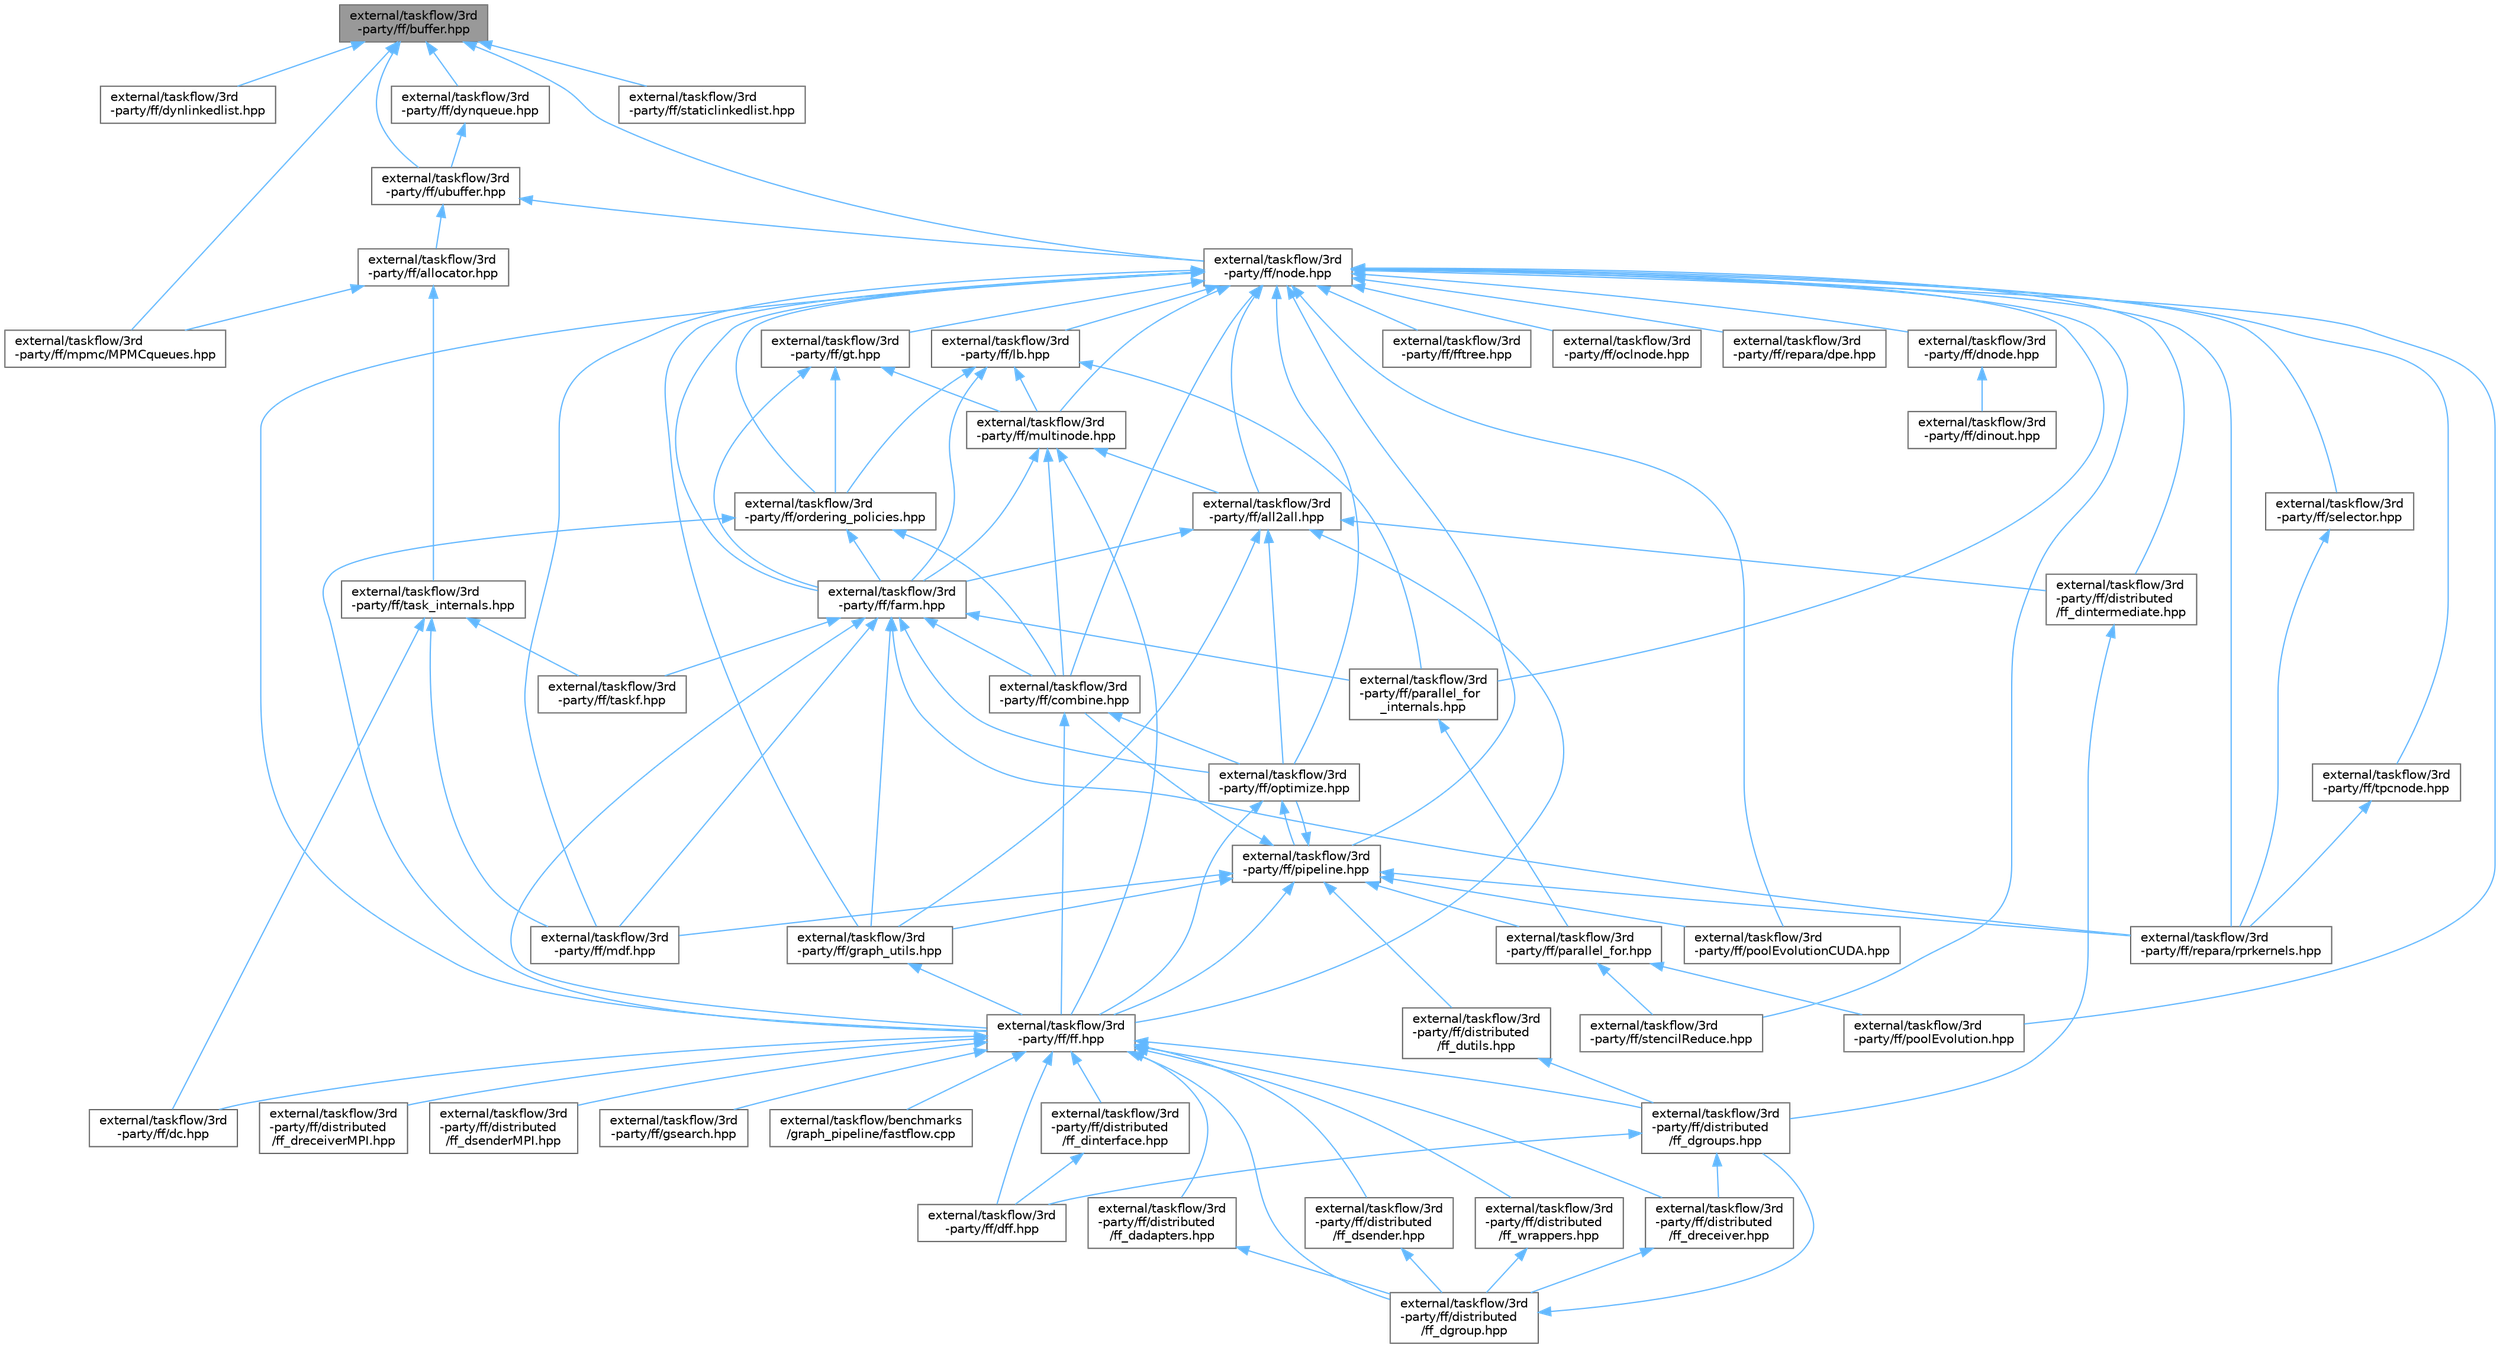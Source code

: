 digraph "external/taskflow/3rd-party/ff/buffer.hpp"
{
 // LATEX_PDF_SIZE
  bgcolor="transparent";
  edge [fontname=Helvetica,fontsize=10,labelfontname=Helvetica,labelfontsize=10];
  node [fontname=Helvetica,fontsize=10,shape=box,height=0.2,width=0.4];
  Node1 [id="Node000001",label="external/taskflow/3rd\l-party/ff/buffer.hpp",height=0.2,width=0.4,color="gray40", fillcolor="grey60", style="filled", fontcolor="black",tooltip="This file contains the definition of the bounded SPSC channel buffer used in FastFlow"];
  Node1 -> Node2 [id="edge109_Node000001_Node000002",dir="back",color="steelblue1",style="solid",tooltip=" "];
  Node2 [id="Node000002",label="external/taskflow/3rd\l-party/ff/dynlinkedlist.hpp",height=0.2,width=0.4,color="grey40", fillcolor="white", style="filled",URL="$dynlinkedlist_8hpp.html",tooltip="Dynamic linked list Single-Writer Single-Reader unbounded queue. Not currently used."];
  Node1 -> Node3 [id="edge110_Node000001_Node000003",dir="back",color="steelblue1",style="solid",tooltip=" "];
  Node3 [id="Node000003",label="external/taskflow/3rd\l-party/ff/dynqueue.hpp",height=0.2,width=0.4,color="grey40", fillcolor="white", style="filled",URL="$dynqueue_8hpp.html",tooltip="Implementation of a dynamic queue. Not currently used."];
  Node3 -> Node4 [id="edge111_Node000003_Node000004",dir="back",color="steelblue1",style="solid",tooltip=" "];
  Node4 [id="Node000004",label="external/taskflow/3rd\l-party/ff/ubuffer.hpp",height=0.2,width=0.4,color="grey40", fillcolor="white", style="filled",URL="$ubuffer_8hpp.html",tooltip="This file contains the definition of the unbounded SWSR circular buffer used in FastFlow"];
  Node4 -> Node5 [id="edge112_Node000004_Node000005",dir="back",color="steelblue1",style="solid",tooltip=" "];
  Node5 [id="Node000005",label="external/taskflow/3rd\l-party/ff/allocator.hpp",height=0.2,width=0.4,color="grey40", fillcolor="white", style="filled",URL="$allocator_8hpp.html",tooltip="Implementations of the FastFlow's lock-free allocator."];
  Node5 -> Node6 [id="edge113_Node000005_Node000006",dir="back",color="steelblue1",style="solid",tooltip=" "];
  Node6 [id="Node000006",label="external/taskflow/3rd\l-party/ff/mpmc/MPMCqueues.hpp",height=0.2,width=0.4,color="grey40", fillcolor="white", style="filled",URL="$_m_p_m_cqueues_8hpp.html",tooltip="This file contains several MPMC queue implementations. Not currently used."];
  Node5 -> Node7 [id="edge114_Node000005_Node000007",dir="back",color="steelblue1",style="solid",tooltip=" "];
  Node7 [id="Node000007",label="external/taskflow/3rd\l-party/ff/task_internals.hpp",height=0.2,width=0.4,color="grey40", fillcolor="white", style="filled",URL="$task__internals_8hpp.html",tooltip="Internal classes and helping functions for tasks management."];
  Node7 -> Node8 [id="edge115_Node000007_Node000008",dir="back",color="steelblue1",style="solid",tooltip=" "];
  Node8 [id="Node000008",label="external/taskflow/3rd\l-party/ff/dc.hpp",height=0.2,width=0.4,color="grey40", fillcolor="white", style="filled",URL="$dc_8hpp.html",tooltip=" "];
  Node7 -> Node9 [id="edge116_Node000007_Node000009",dir="back",color="steelblue1",style="solid",tooltip=" "];
  Node9 [id="Node000009",label="external/taskflow/3rd\l-party/ff/mdf.hpp",height=0.2,width=0.4,color="grey40", fillcolor="white", style="filled",URL="$mdf_8hpp.html",tooltip="This file implements the macro dataflow pattern."];
  Node7 -> Node10 [id="edge117_Node000007_Node000010",dir="back",color="steelblue1",style="solid",tooltip=" "];
  Node10 [id="Node000010",label="external/taskflow/3rd\l-party/ff/taskf.hpp",height=0.2,width=0.4,color="grey40", fillcolor="white", style="filled",URL="$taskf_8hpp.html",tooltip="This file implements a task parallel pattern whose tasks are functions."];
  Node4 -> Node11 [id="edge118_Node000004_Node000011",dir="back",color="steelblue1",style="solid",tooltip=" "];
  Node11 [id="Node000011",label="external/taskflow/3rd\l-party/ff/node.hpp",height=0.2,width=0.4,color="grey40", fillcolor="white", style="filled",URL="$node_8hpp.html",tooltip="FastFlow ff_node"];
  Node11 -> Node12 [id="edge119_Node000011_Node000012",dir="back",color="steelblue1",style="solid",tooltip=" "];
  Node12 [id="Node000012",label="external/taskflow/3rd\l-party/ff/all2all.hpp",height=0.2,width=0.4,color="grey40", fillcolor="white", style="filled",URL="$all2all_8hpp.html",tooltip="FastFlow all-2-all building block"];
  Node12 -> Node13 [id="edge120_Node000012_Node000013",dir="back",color="steelblue1",style="solid",tooltip=" "];
  Node13 [id="Node000013",label="external/taskflow/3rd\l-party/ff/distributed\l/ff_dintermediate.hpp",height=0.2,width=0.4,color="grey40", fillcolor="white", style="filled",URL="$ff__dintermediate_8hpp.html",tooltip=" "];
  Node13 -> Node14 [id="edge121_Node000013_Node000014",dir="back",color="steelblue1",style="solid",tooltip=" "];
  Node14 [id="Node000014",label="external/taskflow/3rd\l-party/ff/distributed\l/ff_dgroups.hpp",height=0.2,width=0.4,color="grey40", fillcolor="white", style="filled",URL="$ff__dgroups_8hpp.html",tooltip=" "];
  Node14 -> Node15 [id="edge122_Node000014_Node000015",dir="back",color="steelblue1",style="solid",tooltip=" "];
  Node15 [id="Node000015",label="external/taskflow/3rd\l-party/ff/dff.hpp",height=0.2,width=0.4,color="grey40", fillcolor="white", style="filled",URL="$dff_8hpp.html",tooltip=" "];
  Node14 -> Node16 [id="edge123_Node000014_Node000016",dir="back",color="steelblue1",style="solid",tooltip=" "];
  Node16 [id="Node000016",label="external/taskflow/3rd\l-party/ff/distributed\l/ff_dreceiver.hpp",height=0.2,width=0.4,color="grey40", fillcolor="white", style="filled",URL="$ff__dreceiver_8hpp.html",tooltip=" "];
  Node16 -> Node17 [id="edge124_Node000016_Node000017",dir="back",color="steelblue1",style="solid",tooltip=" "];
  Node17 [id="Node000017",label="external/taskflow/3rd\l-party/ff/distributed\l/ff_dgroup.hpp",height=0.2,width=0.4,color="grey40", fillcolor="white", style="filled",URL="$ff__dgroup_8hpp.html",tooltip=" "];
  Node17 -> Node14 [id="edge125_Node000017_Node000014",dir="back",color="steelblue1",style="solid",tooltip=" "];
  Node12 -> Node18 [id="edge126_Node000012_Node000018",dir="back",color="steelblue1",style="solid",tooltip=" "];
  Node18 [id="Node000018",label="external/taskflow/3rd\l-party/ff/farm.hpp",height=0.2,width=0.4,color="grey40", fillcolor="white", style="filled",URL="$farm_8hpp.html",tooltip="Farm pattern"];
  Node18 -> Node19 [id="edge127_Node000018_Node000019",dir="back",color="steelblue1",style="solid",tooltip=" "];
  Node19 [id="Node000019",label="external/taskflow/3rd\l-party/ff/combine.hpp",height=0.2,width=0.4,color="grey40", fillcolor="white", style="filled",URL="$combine_8hpp.html",tooltip="FastFlow composition building block"];
  Node19 -> Node20 [id="edge128_Node000019_Node000020",dir="back",color="steelblue1",style="solid",tooltip=" "];
  Node20 [id="Node000020",label="external/taskflow/3rd\l-party/ff/ff.hpp",height=0.2,width=0.4,color="grey40", fillcolor="white", style="filled",URL="$ff_8hpp.html",tooltip=" "];
  Node20 -> Node8 [id="edge129_Node000020_Node000008",dir="back",color="steelblue1",style="solid",tooltip=" "];
  Node20 -> Node15 [id="edge130_Node000020_Node000015",dir="back",color="steelblue1",style="solid",tooltip=" "];
  Node20 -> Node21 [id="edge131_Node000020_Node000021",dir="back",color="steelblue1",style="solid",tooltip=" "];
  Node21 [id="Node000021",label="external/taskflow/3rd\l-party/ff/distributed\l/ff_dadapters.hpp",height=0.2,width=0.4,color="grey40", fillcolor="white", style="filled",URL="$ff__dadapters_8hpp.html",tooltip=" "];
  Node21 -> Node17 [id="edge132_Node000021_Node000017",dir="back",color="steelblue1",style="solid",tooltip=" "];
  Node20 -> Node17 [id="edge133_Node000020_Node000017",dir="back",color="steelblue1",style="solid",tooltip=" "];
  Node20 -> Node14 [id="edge134_Node000020_Node000014",dir="back",color="steelblue1",style="solid",tooltip=" "];
  Node20 -> Node22 [id="edge135_Node000020_Node000022",dir="back",color="steelblue1",style="solid",tooltip=" "];
  Node22 [id="Node000022",label="external/taskflow/3rd\l-party/ff/distributed\l/ff_dinterface.hpp",height=0.2,width=0.4,color="grey40", fillcolor="white", style="filled",URL="$ff__dinterface_8hpp.html",tooltip=" "];
  Node22 -> Node15 [id="edge136_Node000022_Node000015",dir="back",color="steelblue1",style="solid",tooltip=" "];
  Node20 -> Node16 [id="edge137_Node000020_Node000016",dir="back",color="steelblue1",style="solid",tooltip=" "];
  Node20 -> Node23 [id="edge138_Node000020_Node000023",dir="back",color="steelblue1",style="solid",tooltip=" "];
  Node23 [id="Node000023",label="external/taskflow/3rd\l-party/ff/distributed\l/ff_dreceiverMPI.hpp",height=0.2,width=0.4,color="grey40", fillcolor="white", style="filled",URL="$ff__dreceiver_m_p_i_8hpp.html",tooltip=" "];
  Node20 -> Node24 [id="edge139_Node000020_Node000024",dir="back",color="steelblue1",style="solid",tooltip=" "];
  Node24 [id="Node000024",label="external/taskflow/3rd\l-party/ff/distributed\l/ff_dsender.hpp",height=0.2,width=0.4,color="grey40", fillcolor="white", style="filled",URL="$ff__dsender_8hpp.html",tooltip=" "];
  Node24 -> Node17 [id="edge140_Node000024_Node000017",dir="back",color="steelblue1",style="solid",tooltip=" "];
  Node20 -> Node25 [id="edge141_Node000020_Node000025",dir="back",color="steelblue1",style="solid",tooltip=" "];
  Node25 [id="Node000025",label="external/taskflow/3rd\l-party/ff/distributed\l/ff_dsenderMPI.hpp",height=0.2,width=0.4,color="grey40", fillcolor="white", style="filled",URL="$ff__dsender_m_p_i_8hpp.html",tooltip=" "];
  Node20 -> Node26 [id="edge142_Node000020_Node000026",dir="back",color="steelblue1",style="solid",tooltip=" "];
  Node26 [id="Node000026",label="external/taskflow/3rd\l-party/ff/distributed\l/ff_wrappers.hpp",height=0.2,width=0.4,color="grey40", fillcolor="white", style="filled",URL="$ff__wrappers_8hpp.html",tooltip=" "];
  Node26 -> Node17 [id="edge143_Node000026_Node000017",dir="back",color="steelblue1",style="solid",tooltip=" "];
  Node20 -> Node27 [id="edge144_Node000020_Node000027",dir="back",color="steelblue1",style="solid",tooltip=" "];
  Node27 [id="Node000027",label="external/taskflow/3rd\l-party/ff/gsearch.hpp",height=0.2,width=0.4,color="grey40", fillcolor="white", style="filled",URL="$gsearch_8hpp.html",tooltip="This file implements the graph search skeleton."];
  Node20 -> Node28 [id="edge145_Node000020_Node000028",dir="back",color="steelblue1",style="solid",tooltip=" "];
  Node28 [id="Node000028",label="external/taskflow/benchmarks\l/graph_pipeline/fastflow.cpp",height=0.2,width=0.4,color="grey40", fillcolor="white", style="filled",URL="$fastflow_8cpp.html",tooltip=" "];
  Node19 -> Node29 [id="edge146_Node000019_Node000029",dir="back",color="steelblue1",style="solid",tooltip=" "];
  Node29 [id="Node000029",label="external/taskflow/3rd\l-party/ff/optimize.hpp",height=0.2,width=0.4,color="grey40", fillcolor="white", style="filled",URL="$optimize_8hpp.html",tooltip="FastFlow optimization heuristics"];
  Node29 -> Node20 [id="edge147_Node000029_Node000020",dir="back",color="steelblue1",style="solid",tooltip=" "];
  Node29 -> Node30 [id="edge148_Node000029_Node000030",dir="back",color="steelblue1",style="solid",tooltip=" "];
  Node30 [id="Node000030",label="external/taskflow/3rd\l-party/ff/pipeline.hpp",height=0.2,width=0.4,color="grey40", fillcolor="white", style="filled",URL="$3rd-party_2ff_2pipeline_8hpp.html",tooltip="This file implements the pipeline skeleton, both in the high-level pattern syntax (ff::ff_pipe) and l..."];
  Node30 -> Node19 [id="edge149_Node000030_Node000019",dir="back",color="steelblue1",style="solid",tooltip=" "];
  Node30 -> Node31 [id="edge150_Node000030_Node000031",dir="back",color="steelblue1",style="solid",tooltip=" "];
  Node31 [id="Node000031",label="external/taskflow/3rd\l-party/ff/distributed\l/ff_dutils.hpp",height=0.2,width=0.4,color="grey40", fillcolor="white", style="filled",URL="$ff__dutils_8hpp.html",tooltip=" "];
  Node31 -> Node14 [id="edge151_Node000031_Node000014",dir="back",color="steelblue1",style="solid",tooltip=" "];
  Node30 -> Node20 [id="edge152_Node000030_Node000020",dir="back",color="steelblue1",style="solid",tooltip=" "];
  Node30 -> Node32 [id="edge153_Node000030_Node000032",dir="back",color="steelblue1",style="solid",tooltip=" "];
  Node32 [id="Node000032",label="external/taskflow/3rd\l-party/ff/graph_utils.hpp",height=0.2,width=0.4,color="grey40", fillcolor="white", style="filled",URL="$graph__utils_8hpp.html",tooltip="Utility functions for manipulating the concurrency graph"];
  Node32 -> Node20 [id="edge154_Node000032_Node000020",dir="back",color="steelblue1",style="solid",tooltip=" "];
  Node30 -> Node9 [id="edge155_Node000030_Node000009",dir="back",color="steelblue1",style="solid",tooltip=" "];
  Node30 -> Node29 [id="edge156_Node000030_Node000029",dir="back",color="steelblue1",style="solid",tooltip=" "];
  Node30 -> Node33 [id="edge157_Node000030_Node000033",dir="back",color="steelblue1",style="solid",tooltip=" "];
  Node33 [id="Node000033",label="external/taskflow/3rd\l-party/ff/parallel_for.hpp",height=0.2,width=0.4,color="grey40", fillcolor="white", style="filled",URL="$parallel__for_8hpp.html",tooltip="It describes the ParallelFor/ParallelForReduce/ParallelForPipeReduce patterns."];
  Node33 -> Node34 [id="edge158_Node000033_Node000034",dir="back",color="steelblue1",style="solid",tooltip=" "];
  Node34 [id="Node000034",label="external/taskflow/3rd\l-party/ff/poolEvolution.hpp",height=0.2,width=0.4,color="grey40", fillcolor="white", style="filled",URL="$pool_evolution_8hpp.html",tooltip="The PoolEvolution pattern models the evolution of a given population."];
  Node33 -> Node35 [id="edge159_Node000033_Node000035",dir="back",color="steelblue1",style="solid",tooltip=" "];
  Node35 [id="Node000035",label="external/taskflow/3rd\l-party/ff/stencilReduce.hpp",height=0.2,width=0.4,color="grey40", fillcolor="white", style="filled",URL="$stencil_reduce_8hpp.html",tooltip=" "];
  Node30 -> Node36 [id="edge160_Node000030_Node000036",dir="back",color="steelblue1",style="solid",tooltip=" "];
  Node36 [id="Node000036",label="external/taskflow/3rd\l-party/ff/poolEvolutionCUDA.hpp",height=0.2,width=0.4,color="grey40", fillcolor="white", style="filled",URL="$pool_evolution_c_u_d_a_8hpp.html",tooltip=" "];
  Node30 -> Node37 [id="edge161_Node000030_Node000037",dir="back",color="steelblue1",style="solid",tooltip=" "];
  Node37 [id="Node000037",label="external/taskflow/3rd\l-party/ff/repara/rprkernels.hpp",height=0.2,width=0.4,color="grey40", fillcolor="white", style="filled",URL="$rprkernels_8hpp.html",tooltip=" "];
  Node18 -> Node20 [id="edge162_Node000018_Node000020",dir="back",color="steelblue1",style="solid",tooltip=" "];
  Node18 -> Node32 [id="edge163_Node000018_Node000032",dir="back",color="steelblue1",style="solid",tooltip=" "];
  Node18 -> Node9 [id="edge164_Node000018_Node000009",dir="back",color="steelblue1",style="solid",tooltip=" "];
  Node18 -> Node29 [id="edge165_Node000018_Node000029",dir="back",color="steelblue1",style="solid",tooltip=" "];
  Node18 -> Node38 [id="edge166_Node000018_Node000038",dir="back",color="steelblue1",style="solid",tooltip=" "];
  Node38 [id="Node000038",label="external/taskflow/3rd\l-party/ff/parallel_for\l_internals.hpp",height=0.2,width=0.4,color="grey40", fillcolor="white", style="filled",URL="$parallel__for__internals_8hpp.html",tooltip="Internal classes and functions for parallel_for/parallel_reduce skeletons."];
  Node38 -> Node33 [id="edge167_Node000038_Node000033",dir="back",color="steelblue1",style="solid",tooltip=" "];
  Node18 -> Node37 [id="edge168_Node000018_Node000037",dir="back",color="steelblue1",style="solid",tooltip=" "];
  Node18 -> Node10 [id="edge169_Node000018_Node000010",dir="back",color="steelblue1",style="solid",tooltip=" "];
  Node12 -> Node20 [id="edge170_Node000012_Node000020",dir="back",color="steelblue1",style="solid",tooltip=" "];
  Node12 -> Node32 [id="edge171_Node000012_Node000032",dir="back",color="steelblue1",style="solid",tooltip=" "];
  Node12 -> Node29 [id="edge172_Node000012_Node000029",dir="back",color="steelblue1",style="solid",tooltip=" "];
  Node11 -> Node19 [id="edge173_Node000011_Node000019",dir="back",color="steelblue1",style="solid",tooltip=" "];
  Node11 -> Node13 [id="edge174_Node000011_Node000013",dir="back",color="steelblue1",style="solid",tooltip=" "];
  Node11 -> Node39 [id="edge175_Node000011_Node000039",dir="back",color="steelblue1",style="solid",tooltip=" "];
  Node39 [id="Node000039",label="external/taskflow/3rd\l-party/ff/dnode.hpp",height=0.2,width=0.4,color="grey40", fillcolor="white", style="filled",URL="$dnode_8hpp.html",tooltip="Contains the definition of the ff_dnode class, which is an extension of the base class ff_node,..."];
  Node39 -> Node40 [id="edge176_Node000039_Node000040",dir="back",color="steelblue1",style="solid",tooltip=" "];
  Node40 [id="Node000040",label="external/taskflow/3rd\l-party/ff/dinout.hpp",height=0.2,width=0.4,color="grey40", fillcolor="white", style="filled",URL="$dinout_8hpp.html",tooltip=" "];
  Node11 -> Node18 [id="edge177_Node000011_Node000018",dir="back",color="steelblue1",style="solid",tooltip=" "];
  Node11 -> Node20 [id="edge178_Node000011_Node000020",dir="back",color="steelblue1",style="solid",tooltip=" "];
  Node11 -> Node41 [id="edge179_Node000011_Node000041",dir="back",color="steelblue1",style="solid",tooltip=" "];
  Node41 [id="Node000041",label="external/taskflow/3rd\l-party/ff/fftree.hpp",height=0.2,width=0.4,color="grey40", fillcolor="white", style="filled",URL="$fftree_8hpp.html",tooltip=" "];
  Node11 -> Node32 [id="edge180_Node000011_Node000032",dir="back",color="steelblue1",style="solid",tooltip=" "];
  Node11 -> Node42 [id="edge181_Node000011_Node000042",dir="back",color="steelblue1",style="solid",tooltip=" "];
  Node42 [id="Node000042",label="external/taskflow/3rd\l-party/ff/gt.hpp",height=0.2,width=0.4,color="grey40", fillcolor="white", style="filled",URL="$gt_8hpp.html",tooltip="Farm Collector (it is not a ff_node)"];
  Node42 -> Node18 [id="edge182_Node000042_Node000018",dir="back",color="steelblue1",style="solid",tooltip=" "];
  Node42 -> Node43 [id="edge183_Node000042_Node000043",dir="back",color="steelblue1",style="solid",tooltip=" "];
  Node43 [id="Node000043",label="external/taskflow/3rd\l-party/ff/multinode.hpp",height=0.2,width=0.4,color="grey40", fillcolor="white", style="filled",URL="$multinode_8hpp.html",tooltip="FastFlow ff_minode ff_monode and typed versions."];
  Node43 -> Node12 [id="edge184_Node000043_Node000012",dir="back",color="steelblue1",style="solid",tooltip=" "];
  Node43 -> Node19 [id="edge185_Node000043_Node000019",dir="back",color="steelblue1",style="solid",tooltip=" "];
  Node43 -> Node18 [id="edge186_Node000043_Node000018",dir="back",color="steelblue1",style="solid",tooltip=" "];
  Node43 -> Node20 [id="edge187_Node000043_Node000020",dir="back",color="steelblue1",style="solid",tooltip=" "];
  Node42 -> Node44 [id="edge188_Node000042_Node000044",dir="back",color="steelblue1",style="solid",tooltip=" "];
  Node44 [id="Node000044",label="external/taskflow/3rd\l-party/ff/ordering_policies.hpp",height=0.2,width=0.4,color="grey40", fillcolor="white", style="filled",URL="$ordering__policies_8hpp.html",tooltip=" "];
  Node44 -> Node19 [id="edge189_Node000044_Node000019",dir="back",color="steelblue1",style="solid",tooltip=" "];
  Node44 -> Node18 [id="edge190_Node000044_Node000018",dir="back",color="steelblue1",style="solid",tooltip=" "];
  Node44 -> Node20 [id="edge191_Node000044_Node000020",dir="back",color="steelblue1",style="solid",tooltip=" "];
  Node11 -> Node45 [id="edge192_Node000011_Node000045",dir="back",color="steelblue1",style="solid",tooltip=" "];
  Node45 [id="Node000045",label="external/taskflow/3rd\l-party/ff/lb.hpp",height=0.2,width=0.4,color="grey40", fillcolor="white", style="filled",URL="$lb_8hpp.html",tooltip="Farm Emitter (not a ff_node)"];
  Node45 -> Node18 [id="edge193_Node000045_Node000018",dir="back",color="steelblue1",style="solid",tooltip=" "];
  Node45 -> Node43 [id="edge194_Node000045_Node000043",dir="back",color="steelblue1",style="solid",tooltip=" "];
  Node45 -> Node44 [id="edge195_Node000045_Node000044",dir="back",color="steelblue1",style="solid",tooltip=" "];
  Node45 -> Node38 [id="edge196_Node000045_Node000038",dir="back",color="steelblue1",style="solid",tooltip=" "];
  Node11 -> Node9 [id="edge197_Node000011_Node000009",dir="back",color="steelblue1",style="solid",tooltip=" "];
  Node11 -> Node43 [id="edge198_Node000011_Node000043",dir="back",color="steelblue1",style="solid",tooltip=" "];
  Node11 -> Node46 [id="edge199_Node000011_Node000046",dir="back",color="steelblue1",style="solid",tooltip=" "];
  Node46 [id="Node000046",label="external/taskflow/3rd\l-party/ff/oclnode.hpp",height=0.2,width=0.4,color="grey40", fillcolor="white", style="filled",URL="$oclnode_8hpp.html",tooltip="FastFlow OpenCL interface node"];
  Node11 -> Node29 [id="edge200_Node000011_Node000029",dir="back",color="steelblue1",style="solid",tooltip=" "];
  Node11 -> Node44 [id="edge201_Node000011_Node000044",dir="back",color="steelblue1",style="solid",tooltip=" "];
  Node11 -> Node38 [id="edge202_Node000011_Node000038",dir="back",color="steelblue1",style="solid",tooltip=" "];
  Node11 -> Node30 [id="edge203_Node000011_Node000030",dir="back",color="steelblue1",style="solid",tooltip=" "];
  Node11 -> Node34 [id="edge204_Node000011_Node000034",dir="back",color="steelblue1",style="solid",tooltip=" "];
  Node11 -> Node36 [id="edge205_Node000011_Node000036",dir="back",color="steelblue1",style="solid",tooltip=" "];
  Node11 -> Node47 [id="edge206_Node000011_Node000047",dir="back",color="steelblue1",style="solid",tooltip=" "];
  Node47 [id="Node000047",label="external/taskflow/3rd\l-party/ff/repara/dpe.hpp",height=0.2,width=0.4,color="grey40", fillcolor="white", style="filled",URL="$dpe_8hpp.html",tooltip=" "];
  Node11 -> Node37 [id="edge207_Node000011_Node000037",dir="back",color="steelblue1",style="solid",tooltip=" "];
  Node11 -> Node48 [id="edge208_Node000011_Node000048",dir="back",color="steelblue1",style="solid",tooltip=" "];
  Node48 [id="Node000048",label="external/taskflow/3rd\l-party/ff/selector.hpp",height=0.2,width=0.4,color="grey40", fillcolor="white", style="filled",URL="$selector_8hpp.html",tooltip=" "];
  Node48 -> Node37 [id="edge209_Node000048_Node000037",dir="back",color="steelblue1",style="solid",tooltip=" "];
  Node11 -> Node35 [id="edge210_Node000011_Node000035",dir="back",color="steelblue1",style="solid",tooltip=" "];
  Node11 -> Node49 [id="edge211_Node000011_Node000049",dir="back",color="steelblue1",style="solid",tooltip=" "];
  Node49 [id="Node000049",label="external/taskflow/3rd\l-party/ff/tpcnode.hpp",height=0.2,width=0.4,color="grey40", fillcolor="white", style="filled",URL="$tpcnode_8hpp.html",tooltip="FastFlow Thread Pool Composer (TPC) interface node"];
  Node49 -> Node37 [id="edge212_Node000049_Node000037",dir="back",color="steelblue1",style="solid",tooltip=" "];
  Node1 -> Node6 [id="edge213_Node000001_Node000006",dir="back",color="steelblue1",style="solid",tooltip=" "];
  Node1 -> Node11 [id="edge214_Node000001_Node000011",dir="back",color="steelblue1",style="solid",tooltip=" "];
  Node1 -> Node50 [id="edge215_Node000001_Node000050",dir="back",color="steelblue1",style="solid",tooltip=" "];
  Node50 [id="Node000050",label="external/taskflow/3rd\l-party/ff/staticlinkedlist.hpp",height=0.2,width=0.4,color="grey40", fillcolor="white", style="filled",URL="$staticlinkedlist_8hpp.html",tooltip="Static Linked List. Not currently used."];
  Node1 -> Node4 [id="edge216_Node000001_Node000004",dir="back",color="steelblue1",style="solid",tooltip=" "];
}
